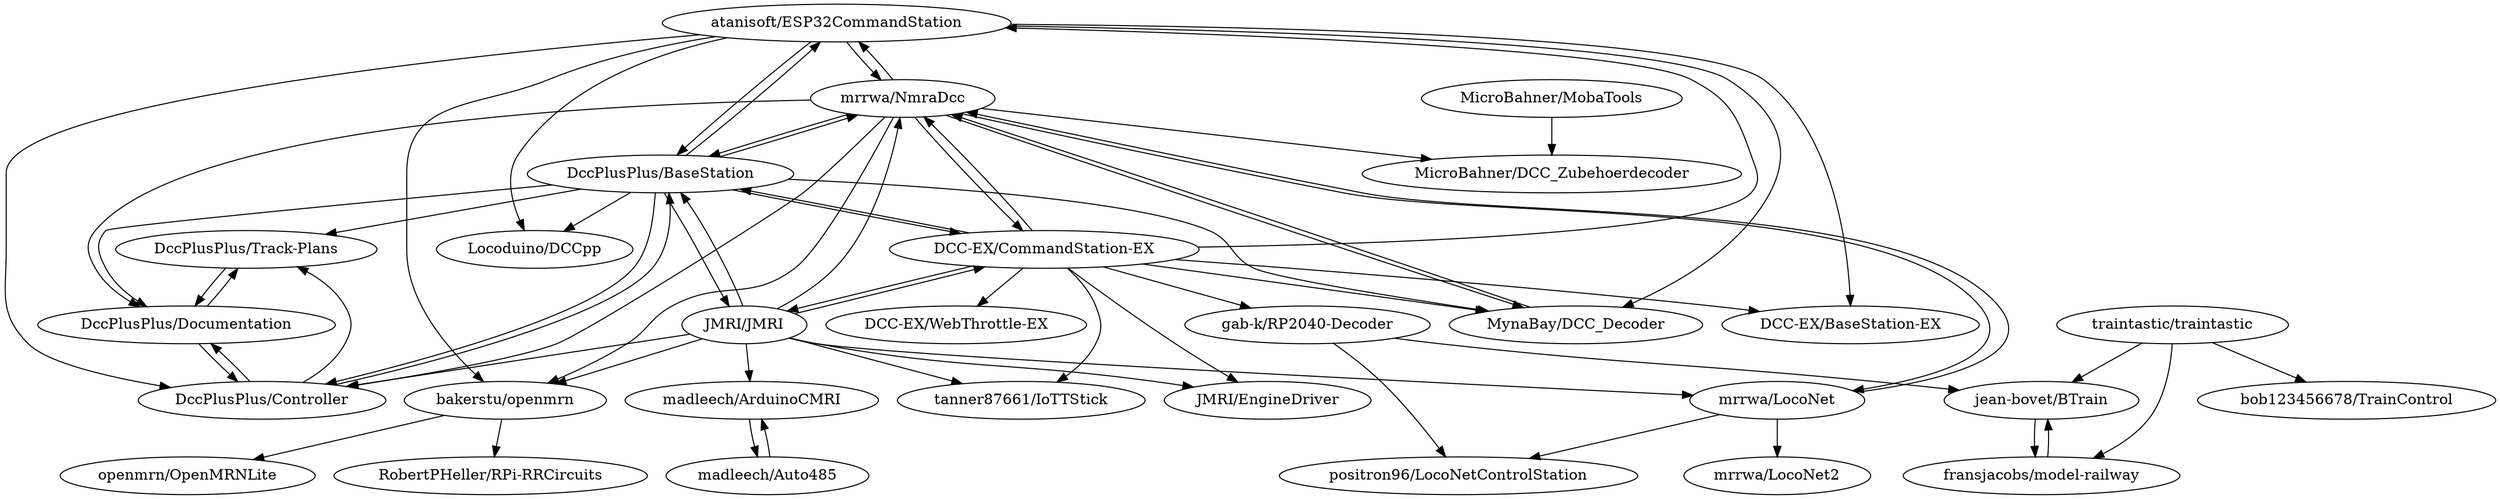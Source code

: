 digraph G {
"atanisoft/ESP32CommandStation" -> "DCC-EX/BaseStation-EX"
"atanisoft/ESP32CommandStation" -> "bakerstu/openmrn"
"atanisoft/ESP32CommandStation" -> "mrrwa/NmraDcc"
"atanisoft/ESP32CommandStation" -> "DccPlusPlus/BaseStation"
"atanisoft/ESP32CommandStation" -> "DccPlusPlus/Controller"
"atanisoft/ESP32CommandStation" -> "Locoduino/DCCpp"
"atanisoft/ESP32CommandStation" -> "MynaBay/DCC_Decoder"
"madleech/Auto485" -> "madleech/ArduinoCMRI"
"fransjacobs/model-railway" -> "jean-bovet/BTrain"
"mrrwa/LocoNet" -> "mrrwa/LocoNet2"
"mrrwa/LocoNet" -> "mrrwa/NmraDcc"
"mrrwa/LocoNet" -> "positron96/LocoNetControlStation"
"DCC-EX/CommandStation-EX" -> "DccPlusPlus/BaseStation"
"DCC-EX/CommandStation-EX" -> "JMRI/JMRI"
"DCC-EX/CommandStation-EX" -> "DCC-EX/BaseStation-EX"
"DCC-EX/CommandStation-EX" -> "mrrwa/NmraDcc"
"DCC-EX/CommandStation-EX" -> "atanisoft/ESP32CommandStation"
"DCC-EX/CommandStation-EX" -> "DCC-EX/WebThrottle-EX"
"DCC-EX/CommandStation-EX" -> "tanner87661/IoTTStick"
"DCC-EX/CommandStation-EX" -> "gab-k/RP2040-Decoder"
"DCC-EX/CommandStation-EX" -> "MynaBay/DCC_Decoder"
"DCC-EX/CommandStation-EX" -> "JMRI/EngineDriver"
"traintastic/traintastic" -> "fransjacobs/model-railway"
"traintastic/traintastic" -> "jean-bovet/BTrain"
"traintastic/traintastic" -> "bob123456678/TrainControl"
"mrrwa/NmraDcc" -> "mrrwa/LocoNet"
"mrrwa/NmraDcc" -> "MynaBay/DCC_Decoder"
"mrrwa/NmraDcc" -> "DccPlusPlus/BaseStation"
"mrrwa/NmraDcc" -> "DccPlusPlus/Controller"
"mrrwa/NmraDcc" -> "atanisoft/ESP32CommandStation"
"mrrwa/NmraDcc" -> "DccPlusPlus/Documentation"
"mrrwa/NmraDcc" -> "bakerstu/openmrn"
"mrrwa/NmraDcc" -> "DCC-EX/CommandStation-EX"
"mrrwa/NmraDcc" -> "MicroBahner/DCC_Zubehoerdecoder"
"gab-k/RP2040-Decoder" -> "jean-bovet/BTrain"
"gab-k/RP2040-Decoder" -> "positron96/LocoNetControlStation"
"MynaBay/DCC_Decoder" -> "mrrwa/NmraDcc"
"JMRI/JMRI" -> "DccPlusPlus/BaseStation"
"JMRI/JMRI" -> "JMRI/EngineDriver"
"JMRI/JMRI" -> "DCC-EX/CommandStation-EX"
"JMRI/JMRI" -> "mrrwa/LocoNet"
"JMRI/JMRI" -> "mrrwa/NmraDcc"
"JMRI/JMRI" -> "madleech/ArduinoCMRI"
"JMRI/JMRI" -> "tanner87661/IoTTStick"
"JMRI/JMRI" -> "bakerstu/openmrn"
"JMRI/JMRI" -> "DccPlusPlus/Controller"
"MicroBahner/MobaTools" -> "MicroBahner/DCC_Zubehoerdecoder"
"DccPlusPlus/BaseStation" -> "DccPlusPlus/Controller"
"DccPlusPlus/BaseStation" -> "mrrwa/NmraDcc"
"DccPlusPlus/BaseStation" -> "DccPlusPlus/Documentation"
"DccPlusPlus/BaseStation" -> "DCC-EX/CommandStation-EX"
"DccPlusPlus/BaseStation" -> "atanisoft/ESP32CommandStation"
"DccPlusPlus/BaseStation" -> "JMRI/JMRI"
"DccPlusPlus/BaseStation" -> "DccPlusPlus/Track-Plans"
"DccPlusPlus/BaseStation" -> "MynaBay/DCC_Decoder"
"DccPlusPlus/BaseStation" -> "Locoduino/DCCpp"
"madleech/ArduinoCMRI" -> "madleech/Auto485"
"DccPlusPlus/Documentation" -> "DccPlusPlus/Track-Plans"
"DccPlusPlus/Documentation" -> "DccPlusPlus/Controller"
"DccPlusPlus/Track-Plans" -> "DccPlusPlus/Documentation"
"DccPlusPlus/Controller" -> "DccPlusPlus/Documentation"
"DccPlusPlus/Controller" -> "DccPlusPlus/BaseStation"
"DccPlusPlus/Controller" -> "DccPlusPlus/Track-Plans"
"jean-bovet/BTrain" -> "fransjacobs/model-railway"
"bakerstu/openmrn" -> "openmrn/OpenMRNLite"
"bakerstu/openmrn" -> "RobertPHeller/RPi-RRCircuits"
"atanisoft/ESP32CommandStation" ["l"="2.169,46.884"]
"DCC-EX/BaseStation-EX" ["l"="2.152,46.892"]
"bakerstu/openmrn" ["l"="2.144,46.88"]
"mrrwa/NmraDcc" ["l"="2.178,46.896"]
"DccPlusPlus/BaseStation" ["l"="2.189,46.887"]
"DccPlusPlus/Controller" ["l"="2.183,46.877"]
"Locoduino/DCCpp" ["l"="2.176,46.867"]
"MynaBay/DCC_Decoder" ["l"="2.2,46.899"]
"madleech/Auto485" ["l"="2.098,46.906"]
"madleech/ArduinoCMRI" ["l"="2.119,46.905"]
"fransjacobs/model-railway" ["l"="2.202,46.978"]
"jean-bovet/BTrain" ["l"="2.189,46.969"]
"mrrwa/LocoNet" ["l"="2.151,46.916"]
"mrrwa/LocoNet2" ["l"="2.129,46.928"]
"positron96/LocoNetControlStation" ["l"="2.158,46.939"]
"DCC-EX/CommandStation-EX" ["l"="2.183,46.909"]
"JMRI/JMRI" ["l"="2.159,46.902"]
"DCC-EX/WebThrottle-EX" ["l"="2.209,46.921"]
"tanner87661/IoTTStick" ["l"="2.166,46.921"]
"gab-k/RP2040-Decoder" ["l"="2.182,46.945"]
"JMRI/EngineDriver" ["l"="2.18,46.923"]
"traintastic/traintastic" ["l"="2.19,46.989"]
"bob123456678/TrainControl" ["l"="2.193,47.005"]
"DccPlusPlus/Documentation" ["l"="2.202,46.879"]
"MicroBahner/DCC_Zubehoerdecoder" ["l"="2.227,46.892"]
"MicroBahner/MobaTools" ["l"="2.258,46.888"]
"DccPlusPlus/Track-Plans" ["l"="2.2,46.869"]
"openmrn/OpenMRNLite" ["l"="2.134,46.863"]
"RobertPHeller/RPi-RRCircuits" ["l"="2.118,46.874"]
}